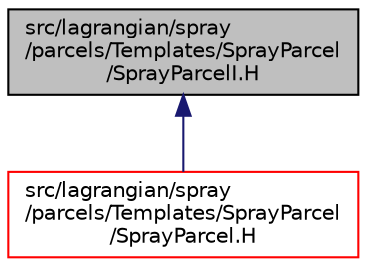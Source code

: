 digraph "src/lagrangian/spray/parcels/Templates/SprayParcel/SprayParcelI.H"
{
  bgcolor="transparent";
  edge [fontname="Helvetica",fontsize="10",labelfontname="Helvetica",labelfontsize="10"];
  node [fontname="Helvetica",fontsize="10",shape=record];
  Node1 [label="src/lagrangian/spray\l/parcels/Templates/SprayParcel\l/SprayParcelI.H",height=0.2,width=0.4,color="black", fillcolor="grey75", style="filled", fontcolor="black"];
  Node1 -> Node2 [dir="back",color="midnightblue",fontsize="10",style="solid",fontname="Helvetica"];
  Node2 [label="src/lagrangian/spray\l/parcels/Templates/SprayParcel\l/SprayParcel.H",height=0.2,width=0.4,color="red",URL="$a07277.html"];
}
